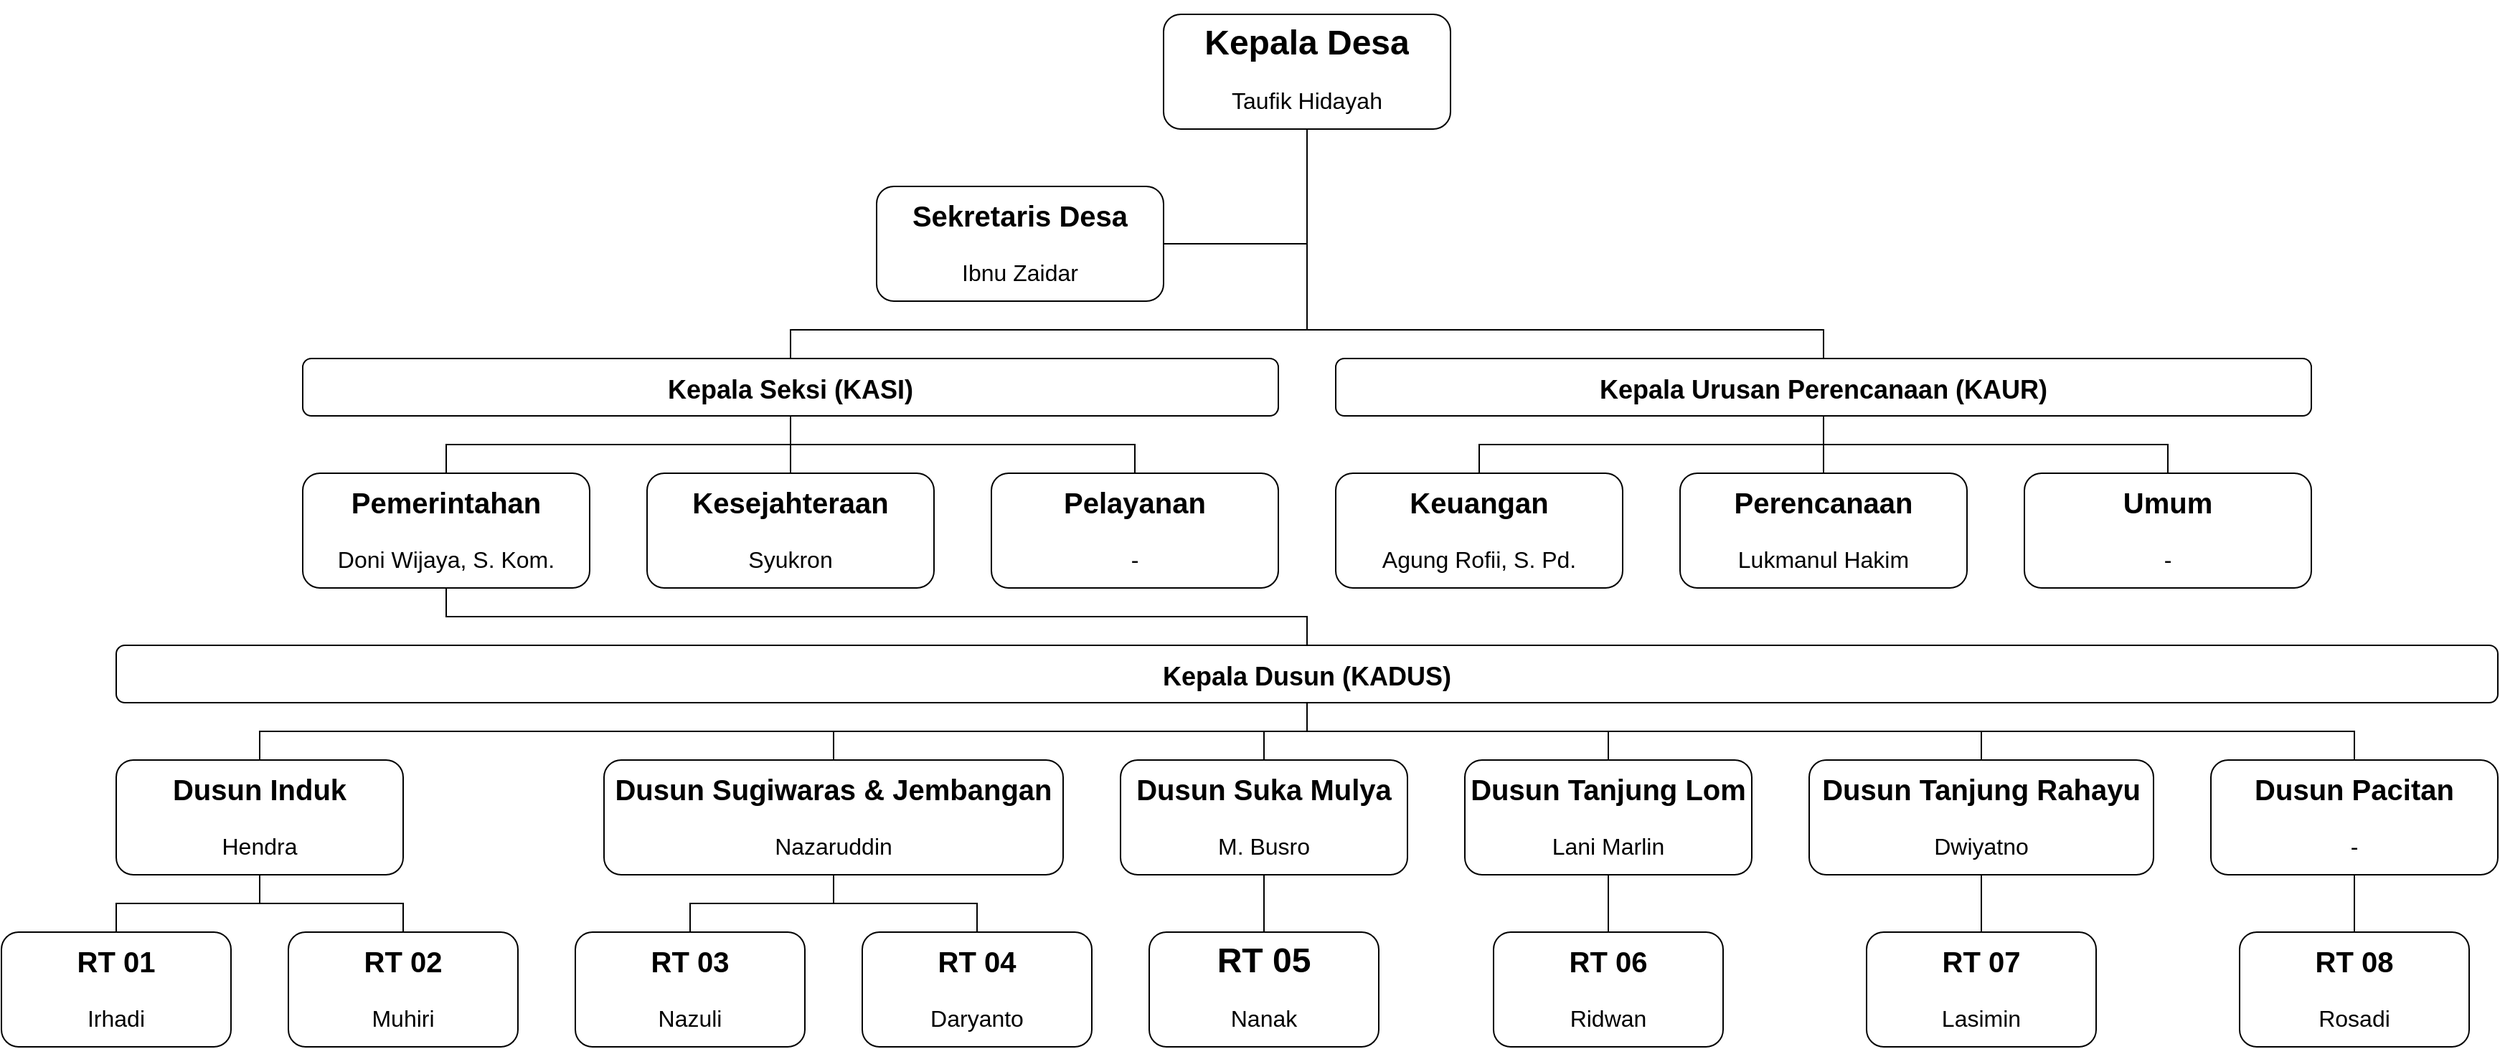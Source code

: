 <mxfile version="20.8.5" type="device"><diagram id="V_-TtlU1OuJl4fkmygp6" name="Page-1"><mxGraphModel dx="1864" dy="1034" grid="1" gridSize="10" guides="1" tooltips="1" connect="1" arrows="1" fold="1" page="1" pageScale="1" pageWidth="850" pageHeight="1100" math="0" shadow="0"><root><mxCell id="0"/><mxCell id="1" parent="0"/><mxCell id="CzJ9gAk0YgB_o8BHiQr--12" value="" style="group" vertex="1" connectable="0" parent="1"><mxGeometry x="120" y="160" width="200" height="80" as="geometry"/></mxCell><mxCell id="CzJ9gAk0YgB_o8BHiQr--13" value="" style="rounded=1;whiteSpace=wrap;html=1;" vertex="1" parent="CzJ9gAk0YgB_o8BHiQr--12"><mxGeometry width="200" height="80" as="geometry"/></mxCell><mxCell id="CzJ9gAk0YgB_o8BHiQr--14" value="&lt;h1 style=&quot;&quot;&gt;&lt;font style=&quot;font-size: 20px;&quot;&gt;Sekretaris Desa&lt;/font&gt;&lt;/h1&gt;&lt;p style=&quot;&quot;&gt;&lt;font style=&quot;font-size: 16px;&quot;&gt;Ibnu Zaidar&lt;/font&gt;&lt;/p&gt;" style="text;html=1;strokeColor=none;fillColor=none;spacing=5;spacingTop=-20;whiteSpace=wrap;overflow=hidden;rounded=0;align=center;" vertex="1" parent="CzJ9gAk0YgB_o8BHiQr--12"><mxGeometry width="200" height="80" as="geometry"/></mxCell><mxCell id="CzJ9gAk0YgB_o8BHiQr--203" style="edgeStyle=orthogonalEdgeStyle;shape=connector;rounded=0;orthogonalLoop=1;jettySize=auto;html=1;entryX=0.5;entryY=0;entryDx=0;entryDy=0;labelBackgroundColor=default;strokeColor=default;fontFamily=Helvetica;fontSize=16;fontColor=default;endArrow=none;" edge="1" parent="1" source="CzJ9gAk0YgB_o8BHiQr--16" target="CzJ9gAk0YgB_o8BHiQr--121"><mxGeometry relative="1" as="geometry"/></mxCell><mxCell id="CzJ9gAk0YgB_o8BHiQr--204" style="edgeStyle=orthogonalEdgeStyle;shape=connector;rounded=0;orthogonalLoop=1;jettySize=auto;html=1;entryX=0.5;entryY=0;entryDx=0;entryDy=0;labelBackgroundColor=default;strokeColor=default;fontFamily=Helvetica;fontSize=16;fontColor=default;endArrow=none;" edge="1" parent="1" source="CzJ9gAk0YgB_o8BHiQr--16" target="CzJ9gAk0YgB_o8BHiQr--124"><mxGeometry relative="1" as="geometry"/></mxCell><mxCell id="CzJ9gAk0YgB_o8BHiQr--205" style="edgeStyle=orthogonalEdgeStyle;shape=connector;rounded=0;orthogonalLoop=1;jettySize=auto;html=1;entryX=0.5;entryY=0;entryDx=0;entryDy=0;labelBackgroundColor=default;strokeColor=default;fontFamily=Helvetica;fontSize=16;fontColor=default;endArrow=none;" edge="1" parent="1" source="CzJ9gAk0YgB_o8BHiQr--16" target="CzJ9gAk0YgB_o8BHiQr--118"><mxGeometry relative="1" as="geometry"/></mxCell><mxCell id="CzJ9gAk0YgB_o8BHiQr--16" value="&lt;h1 style=&quot;border-color: var(--border-color);&quot;&gt;&lt;font style=&quot;font-size: 18px;&quot;&gt;Kepala Seksi (KASI)&lt;/font&gt;&lt;/h1&gt;" style="rounded=1;whiteSpace=wrap;html=1;align=center;" vertex="1" parent="1"><mxGeometry x="-280" y="280" width="680" height="40" as="geometry"/></mxCell><mxCell id="CzJ9gAk0YgB_o8BHiQr--210" style="edgeStyle=orthogonalEdgeStyle;shape=connector;rounded=0;orthogonalLoop=1;jettySize=auto;html=1;entryX=0.5;entryY=0;entryDx=0;entryDy=0;labelBackgroundColor=default;strokeColor=default;fontFamily=Helvetica;fontSize=16;fontColor=default;endArrow=none;" edge="1" parent="1" source="CzJ9gAk0YgB_o8BHiQr--78" target="CzJ9gAk0YgB_o8BHiQr--155"><mxGeometry relative="1" as="geometry"/></mxCell><mxCell id="CzJ9gAk0YgB_o8BHiQr--211" style="edgeStyle=orthogonalEdgeStyle;shape=connector;rounded=0;orthogonalLoop=1;jettySize=auto;html=1;entryX=0.5;entryY=0;entryDx=0;entryDy=0;labelBackgroundColor=default;strokeColor=default;fontFamily=Helvetica;fontSize=16;fontColor=default;endArrow=none;" edge="1" parent="1" source="CzJ9gAk0YgB_o8BHiQr--78" target="CzJ9gAk0YgB_o8BHiQr--158"><mxGeometry relative="1" as="geometry"/></mxCell><mxCell id="CzJ9gAk0YgB_o8BHiQr--212" style="edgeStyle=orthogonalEdgeStyle;shape=connector;rounded=0;orthogonalLoop=1;jettySize=auto;html=1;labelBackgroundColor=default;strokeColor=default;fontFamily=Helvetica;fontSize=16;fontColor=default;endArrow=none;" edge="1" parent="1" source="CzJ9gAk0YgB_o8BHiQr--78" target="CzJ9gAk0YgB_o8BHiQr--161"><mxGeometry relative="1" as="geometry"/></mxCell><mxCell id="CzJ9gAk0YgB_o8BHiQr--213" style="edgeStyle=orthogonalEdgeStyle;shape=connector;rounded=0;orthogonalLoop=1;jettySize=auto;html=1;entryX=0.5;entryY=0;entryDx=0;entryDy=0;labelBackgroundColor=default;strokeColor=default;fontFamily=Helvetica;fontSize=16;fontColor=default;endArrow=none;" edge="1" parent="1" source="CzJ9gAk0YgB_o8BHiQr--78" target="CzJ9gAk0YgB_o8BHiQr--164"><mxGeometry relative="1" as="geometry"/></mxCell><mxCell id="CzJ9gAk0YgB_o8BHiQr--214" style="edgeStyle=orthogonalEdgeStyle;shape=connector;rounded=0;orthogonalLoop=1;jettySize=auto;html=1;entryX=0.5;entryY=0;entryDx=0;entryDy=0;labelBackgroundColor=default;strokeColor=default;fontFamily=Helvetica;fontSize=16;fontColor=default;endArrow=none;" edge="1" parent="1" source="CzJ9gAk0YgB_o8BHiQr--78" target="CzJ9gAk0YgB_o8BHiQr--167"><mxGeometry relative="1" as="geometry"/></mxCell><mxCell id="CzJ9gAk0YgB_o8BHiQr--215" style="edgeStyle=orthogonalEdgeStyle;shape=connector;rounded=0;orthogonalLoop=1;jettySize=auto;html=1;entryX=0.5;entryY=0;entryDx=0;entryDy=0;labelBackgroundColor=default;strokeColor=default;fontFamily=Helvetica;fontSize=16;fontColor=default;endArrow=none;" edge="1" parent="1" source="CzJ9gAk0YgB_o8BHiQr--78" target="CzJ9gAk0YgB_o8BHiQr--170"><mxGeometry relative="1" as="geometry"/></mxCell><mxCell id="CzJ9gAk0YgB_o8BHiQr--78" value="&lt;h1 style=&quot;border-color: var(--border-color);&quot;&gt;&lt;font style=&quot;font-size: 18px;&quot;&gt;Kepala Dusun (KADUS)&lt;/font&gt;&lt;/h1&gt;" style="rounded=1;whiteSpace=wrap;html=1;align=center;" vertex="1" parent="1"><mxGeometry x="-410" y="480" width="1660" height="40" as="geometry"/></mxCell><mxCell id="CzJ9gAk0YgB_o8BHiQr--116" value="" style="group" vertex="1" connectable="0" parent="1"><mxGeometry x="-280" y="360" width="200" height="80" as="geometry"/></mxCell><mxCell id="CzJ9gAk0YgB_o8BHiQr--117" value="" style="rounded=1;whiteSpace=wrap;html=1;" vertex="1" parent="CzJ9gAk0YgB_o8BHiQr--116"><mxGeometry width="200" height="80" as="geometry"/></mxCell><mxCell id="CzJ9gAk0YgB_o8BHiQr--118" value="&lt;h1 style=&quot;&quot;&gt;&lt;span style=&quot;font-size: 20px;&quot;&gt;Pemerintahan&lt;/span&gt;&lt;/h1&gt;&lt;div&gt;&lt;font style=&quot;font-size: 16px;&quot;&gt;&lt;font style=&quot;&quot;&gt;Doni Wijaya, S. Kom&lt;/font&gt;.&lt;/font&gt;&lt;/div&gt;" style="text;html=1;strokeColor=none;fillColor=none;spacing=5;spacingTop=-20;whiteSpace=wrap;overflow=hidden;rounded=0;align=center;" vertex="1" parent="CzJ9gAk0YgB_o8BHiQr--116"><mxGeometry width="200" height="80" as="geometry"/></mxCell><mxCell id="CzJ9gAk0YgB_o8BHiQr--119" value="" style="group" vertex="1" connectable="0" parent="1"><mxGeometry x="-40" y="360" width="200" height="80" as="geometry"/></mxCell><mxCell id="CzJ9gAk0YgB_o8BHiQr--120" value="" style="rounded=1;whiteSpace=wrap;html=1;" vertex="1" parent="CzJ9gAk0YgB_o8BHiQr--119"><mxGeometry width="200" height="80" as="geometry"/></mxCell><mxCell id="CzJ9gAk0YgB_o8BHiQr--121" value="&lt;h1 style=&quot;&quot;&gt;&lt;font style=&quot;font-size: 20px;&quot;&gt;Kesejahteraan&lt;/font&gt;&lt;/h1&gt;&lt;p style=&quot;&quot;&gt;&lt;font style=&quot;font-size: 16px;&quot;&gt;Syukron&lt;/font&gt;&lt;/p&gt;" style="text;html=1;strokeColor=none;fillColor=none;spacing=5;spacingTop=-20;whiteSpace=wrap;overflow=hidden;rounded=0;align=center;" vertex="1" parent="CzJ9gAk0YgB_o8BHiQr--119"><mxGeometry width="200" height="80" as="geometry"/></mxCell><mxCell id="CzJ9gAk0YgB_o8BHiQr--122" value="" style="group" vertex="1" connectable="0" parent="1"><mxGeometry x="200" y="360" width="200" height="80" as="geometry"/></mxCell><mxCell id="CzJ9gAk0YgB_o8BHiQr--123" value="" style="rounded=1;whiteSpace=wrap;html=1;" vertex="1" parent="CzJ9gAk0YgB_o8BHiQr--122"><mxGeometry width="200" height="80" as="geometry"/></mxCell><mxCell id="CzJ9gAk0YgB_o8BHiQr--124" value="&lt;h1 style=&quot;&quot;&gt;&lt;span style=&quot;font-size: 20px;&quot;&gt;Pelayanan&lt;/span&gt;&lt;/h1&gt;&lt;p style=&quot;&quot;&gt;&lt;font style=&quot;font-size: 16px;&quot;&gt;-&lt;/font&gt;&lt;/p&gt;" style="text;html=1;strokeColor=none;fillColor=none;spacing=5;spacingTop=-20;whiteSpace=wrap;overflow=hidden;rounded=0;align=center;" vertex="1" parent="CzJ9gAk0YgB_o8BHiQr--122"><mxGeometry width="200" height="80" as="geometry"/></mxCell><mxCell id="CzJ9gAk0YgB_o8BHiQr--206" style="edgeStyle=orthogonalEdgeStyle;shape=connector;rounded=0;orthogonalLoop=1;jettySize=auto;html=1;entryX=0.5;entryY=0;entryDx=0;entryDy=0;labelBackgroundColor=default;strokeColor=default;fontFamily=Helvetica;fontSize=16;fontColor=default;endArrow=none;" edge="1" parent="1" source="CzJ9gAk0YgB_o8BHiQr--125" target="CzJ9gAk0YgB_o8BHiQr--128"><mxGeometry relative="1" as="geometry"/></mxCell><mxCell id="CzJ9gAk0YgB_o8BHiQr--207" style="edgeStyle=orthogonalEdgeStyle;shape=connector;rounded=0;orthogonalLoop=1;jettySize=auto;html=1;entryX=0.5;entryY=0;entryDx=0;entryDy=0;labelBackgroundColor=default;strokeColor=default;fontFamily=Helvetica;fontSize=16;fontColor=default;endArrow=none;" edge="1" parent="1" source="CzJ9gAk0YgB_o8BHiQr--125" target="CzJ9gAk0YgB_o8BHiQr--131"><mxGeometry relative="1" as="geometry"/></mxCell><mxCell id="CzJ9gAk0YgB_o8BHiQr--208" style="edgeStyle=orthogonalEdgeStyle;shape=connector;rounded=0;orthogonalLoop=1;jettySize=auto;html=1;entryX=0.5;entryY=0;entryDx=0;entryDy=0;labelBackgroundColor=default;strokeColor=default;fontFamily=Helvetica;fontSize=16;fontColor=default;endArrow=none;" edge="1" parent="1" source="CzJ9gAk0YgB_o8BHiQr--125" target="CzJ9gAk0YgB_o8BHiQr--134"><mxGeometry relative="1" as="geometry"/></mxCell><mxCell id="CzJ9gAk0YgB_o8BHiQr--125" value="&lt;h1 style=&quot;border-color: var(--border-color);&quot;&gt;&lt;font style=&quot;border-color: var(--border-color); font-size: 18px;&quot;&gt;Kepala Urusan Perencanaan (KAUR)&lt;/font&gt;&lt;/h1&gt;" style="rounded=1;whiteSpace=wrap;html=1;align=center;" vertex="1" parent="1"><mxGeometry x="440" y="280" width="680" height="40" as="geometry"/></mxCell><mxCell id="CzJ9gAk0YgB_o8BHiQr--126" value="" style="group" vertex="1" connectable="0" parent="1"><mxGeometry x="440" y="360" width="200" height="80" as="geometry"/></mxCell><mxCell id="CzJ9gAk0YgB_o8BHiQr--127" value="" style="rounded=1;whiteSpace=wrap;html=1;" vertex="1" parent="CzJ9gAk0YgB_o8BHiQr--126"><mxGeometry width="200" height="80" as="geometry"/></mxCell><mxCell id="CzJ9gAk0YgB_o8BHiQr--128" value="&lt;h1 style=&quot;&quot;&gt;&lt;span style=&quot;font-size: 20px;&quot;&gt;Keuangan&lt;/span&gt;&lt;/h1&gt;&lt;p style=&quot;&quot;&gt;&lt;font style=&quot;font-size: 16px;&quot;&gt;Agung Rofii, S. Pd.&lt;/font&gt;&lt;/p&gt;" style="text;html=1;strokeColor=none;fillColor=none;spacing=5;spacingTop=-20;whiteSpace=wrap;overflow=hidden;rounded=0;align=center;" vertex="1" parent="CzJ9gAk0YgB_o8BHiQr--126"><mxGeometry width="200" height="80" as="geometry"/></mxCell><mxCell id="CzJ9gAk0YgB_o8BHiQr--129" value="" style="group" vertex="1" connectable="0" parent="1"><mxGeometry x="680" y="360" width="200" height="80" as="geometry"/></mxCell><mxCell id="CzJ9gAk0YgB_o8BHiQr--130" value="" style="rounded=1;whiteSpace=wrap;html=1;" vertex="1" parent="CzJ9gAk0YgB_o8BHiQr--129"><mxGeometry width="200" height="80" as="geometry"/></mxCell><mxCell id="CzJ9gAk0YgB_o8BHiQr--131" value="&lt;h1 style=&quot;&quot;&gt;&lt;span style=&quot;font-size: 20px;&quot;&gt;Perencanaan&lt;/span&gt;&lt;/h1&gt;&lt;p style=&quot;&quot;&gt;&lt;span style=&quot;font-size: 16px;&quot;&gt;Lukmanul Hakim&lt;/span&gt;&lt;/p&gt;" style="text;html=1;strokeColor=none;fillColor=none;spacing=5;spacingTop=-20;whiteSpace=wrap;overflow=hidden;rounded=0;align=center;" vertex="1" parent="CzJ9gAk0YgB_o8BHiQr--129"><mxGeometry width="200" height="80" as="geometry"/></mxCell><mxCell id="CzJ9gAk0YgB_o8BHiQr--132" value="" style="group" vertex="1" connectable="0" parent="1"><mxGeometry x="920" y="360" width="200" height="80" as="geometry"/></mxCell><mxCell id="CzJ9gAk0YgB_o8BHiQr--133" value="" style="rounded=1;whiteSpace=wrap;html=1;" vertex="1" parent="CzJ9gAk0YgB_o8BHiQr--132"><mxGeometry width="200" height="80" as="geometry"/></mxCell><mxCell id="CzJ9gAk0YgB_o8BHiQr--134" value="&lt;h1 style=&quot;&quot;&gt;&lt;span style=&quot;font-size: 20px;&quot;&gt;Umum&lt;/span&gt;&lt;/h1&gt;&lt;p style=&quot;&quot;&gt;&lt;span style=&quot;font-size: 16px;&quot;&gt;-&lt;/span&gt;&lt;/p&gt;" style="text;html=1;strokeColor=none;fillColor=none;spacing=5;spacingTop=-20;whiteSpace=wrap;overflow=hidden;rounded=0;align=center;" vertex="1" parent="CzJ9gAk0YgB_o8BHiQr--132"><mxGeometry width="200" height="80" as="geometry"/></mxCell><mxCell id="CzJ9gAk0YgB_o8BHiQr--153" value="" style="group" vertex="1" connectable="0" parent="1"><mxGeometry x="-410" y="560" width="200" height="80" as="geometry"/></mxCell><mxCell id="CzJ9gAk0YgB_o8BHiQr--154" value="" style="rounded=1;whiteSpace=wrap;html=1;" vertex="1" parent="CzJ9gAk0YgB_o8BHiQr--153"><mxGeometry width="200" height="80" as="geometry"/></mxCell><mxCell id="CzJ9gAk0YgB_o8BHiQr--155" value="&lt;h1 style=&quot;&quot;&gt;&lt;span style=&quot;font-size: 20px;&quot;&gt;Dusun Induk&lt;/span&gt;&lt;/h1&gt;&lt;p style=&quot;&quot;&gt;&lt;font style=&quot;font-size: 16px;&quot;&gt;Hendra&lt;/font&gt;&lt;/p&gt;" style="text;html=1;strokeColor=none;fillColor=none;spacing=5;spacingTop=-20;whiteSpace=wrap;overflow=hidden;rounded=0;align=center;" vertex="1" parent="CzJ9gAk0YgB_o8BHiQr--153"><mxGeometry width="200" height="80" as="geometry"/></mxCell><mxCell id="CzJ9gAk0YgB_o8BHiQr--156" value="" style="group" vertex="1" connectable="0" parent="1"><mxGeometry x="-70" y="560" width="320" height="80" as="geometry"/></mxCell><mxCell id="CzJ9gAk0YgB_o8BHiQr--157" value="" style="rounded=1;whiteSpace=wrap;html=1;" vertex="1" parent="CzJ9gAk0YgB_o8BHiQr--156"><mxGeometry width="320" height="80" as="geometry"/></mxCell><mxCell id="CzJ9gAk0YgB_o8BHiQr--158" value="&lt;h1 style=&quot;&quot;&gt;&lt;span style=&quot;font-size: 20px;&quot;&gt;Dusun Sugiwaras &amp;amp; Jembangan&lt;/span&gt;&lt;/h1&gt;&lt;p style=&quot;&quot;&gt;&lt;font style=&quot;font-size: 16px;&quot;&gt;Nazaruddin&lt;/font&gt;&lt;/p&gt;" style="text;html=1;strokeColor=none;fillColor=none;spacing=5;spacingTop=-20;whiteSpace=wrap;overflow=hidden;rounded=0;align=center;" vertex="1" parent="CzJ9gAk0YgB_o8BHiQr--156"><mxGeometry width="320" height="80" as="geometry"/></mxCell><mxCell id="CzJ9gAk0YgB_o8BHiQr--159" value="" style="group" vertex="1" connectable="0" parent="1"><mxGeometry x="290" y="560" width="200" height="80" as="geometry"/></mxCell><mxCell id="CzJ9gAk0YgB_o8BHiQr--160" value="" style="rounded=1;whiteSpace=wrap;html=1;" vertex="1" parent="CzJ9gAk0YgB_o8BHiQr--159"><mxGeometry width="200" height="80" as="geometry"/></mxCell><mxCell id="CzJ9gAk0YgB_o8BHiQr--161" value="&lt;h1 style=&quot;&quot;&gt;&lt;span style=&quot;font-size: 20px;&quot;&gt;Dusun Suka Mulya&lt;/span&gt;&lt;/h1&gt;&lt;p style=&quot;&quot;&gt;&lt;font size=&quot;3&quot;&gt;M. Busro&lt;/font&gt;&lt;/p&gt;" style="text;html=1;strokeColor=none;fillColor=none;spacing=5;spacingTop=-20;whiteSpace=wrap;overflow=hidden;rounded=0;align=center;" vertex="1" parent="CzJ9gAk0YgB_o8BHiQr--159"><mxGeometry width="200" height="80" as="geometry"/></mxCell><mxCell id="CzJ9gAk0YgB_o8BHiQr--162" value="" style="group" vertex="1" connectable="0" parent="1"><mxGeometry x="530" y="560" width="200" height="80" as="geometry"/></mxCell><mxCell id="CzJ9gAk0YgB_o8BHiQr--163" value="" style="rounded=1;whiteSpace=wrap;html=1;" vertex="1" parent="CzJ9gAk0YgB_o8BHiQr--162"><mxGeometry width="200" height="80" as="geometry"/></mxCell><mxCell id="CzJ9gAk0YgB_o8BHiQr--164" value="&lt;h1 style=&quot;&quot;&gt;&lt;span style=&quot;font-size: 20px;&quot;&gt;Dusun Tanjung Lom&lt;/span&gt;&lt;/h1&gt;&lt;p style=&quot;&quot;&gt;&lt;font size=&quot;3&quot;&gt;Lani Marlin&lt;/font&gt;&lt;/p&gt;" style="text;html=1;strokeColor=none;fillColor=none;spacing=5;spacingTop=-20;whiteSpace=wrap;overflow=hidden;rounded=0;align=center;" vertex="1" parent="CzJ9gAk0YgB_o8BHiQr--162"><mxGeometry width="200" height="80" as="geometry"/></mxCell><mxCell id="CzJ9gAk0YgB_o8BHiQr--165" value="" style="group" vertex="1" connectable="0" parent="1"><mxGeometry x="770" y="560" width="240" height="80" as="geometry"/></mxCell><mxCell id="CzJ9gAk0YgB_o8BHiQr--166" value="" style="rounded=1;whiteSpace=wrap;html=1;" vertex="1" parent="CzJ9gAk0YgB_o8BHiQr--165"><mxGeometry width="240" height="80" as="geometry"/></mxCell><mxCell id="CzJ9gAk0YgB_o8BHiQr--167" value="&lt;h1 style=&quot;&quot;&gt;&lt;span style=&quot;font-size: 20px;&quot;&gt;Dusun Tanjung Rahayu&lt;/span&gt;&lt;/h1&gt;&lt;p style=&quot;&quot;&gt;&lt;font style=&quot;font-size: 16px;&quot;&gt;Dwiyatno&lt;/font&gt;&lt;/p&gt;" style="text;html=1;strokeColor=none;fillColor=none;spacing=5;spacingTop=-20;whiteSpace=wrap;overflow=hidden;rounded=0;align=center;" vertex="1" parent="CzJ9gAk0YgB_o8BHiQr--165"><mxGeometry width="240" height="80" as="geometry"/></mxCell><mxCell id="CzJ9gAk0YgB_o8BHiQr--168" value="" style="group" vertex="1" connectable="0" parent="1"><mxGeometry x="1050" y="560" width="200" height="80" as="geometry"/></mxCell><mxCell id="CzJ9gAk0YgB_o8BHiQr--169" value="" style="rounded=1;whiteSpace=wrap;html=1;" vertex="1" parent="CzJ9gAk0YgB_o8BHiQr--168"><mxGeometry width="200" height="80" as="geometry"/></mxCell><mxCell id="CzJ9gAk0YgB_o8BHiQr--170" value="&lt;h1 style=&quot;&quot;&gt;&lt;span style=&quot;font-size: 20px;&quot;&gt;Dusun Pacitan&lt;/span&gt;&lt;/h1&gt;&lt;p style=&quot;&quot;&gt;&lt;font size=&quot;3&quot;&gt;-&lt;/font&gt;&lt;/p&gt;" style="text;html=1;strokeColor=none;fillColor=none;spacing=5;spacingTop=-20;whiteSpace=wrap;overflow=hidden;rounded=0;align=center;" vertex="1" parent="CzJ9gAk0YgB_o8BHiQr--168"><mxGeometry width="200" height="80" as="geometry"/></mxCell><mxCell id="CzJ9gAk0YgB_o8BHiQr--171" value="" style="group" vertex="1" connectable="0" parent="1"><mxGeometry x="-90" y="680" width="160" height="80" as="geometry"/></mxCell><mxCell id="CzJ9gAk0YgB_o8BHiQr--172" value="" style="rounded=1;whiteSpace=wrap;html=1;" vertex="1" parent="CzJ9gAk0YgB_o8BHiQr--171"><mxGeometry width="160" height="80" as="geometry"/></mxCell><mxCell id="CzJ9gAk0YgB_o8BHiQr--173" value="&lt;h1 style=&quot;&quot;&gt;&lt;span style=&quot;font-size: 20px;&quot;&gt;RT 03&lt;/span&gt;&lt;/h1&gt;&lt;p style=&quot;&quot;&gt;&lt;font style=&quot;font-size: 16px;&quot;&gt;Nazuli&lt;/font&gt;&lt;/p&gt;" style="text;html=1;strokeColor=none;fillColor=none;spacing=5;spacingTop=-20;whiteSpace=wrap;overflow=hidden;rounded=0;align=center;" vertex="1" parent="CzJ9gAk0YgB_o8BHiQr--171"><mxGeometry width="160" height="80" as="geometry"/></mxCell><mxCell id="CzJ9gAk0YgB_o8BHiQr--174" value="" style="group" vertex="1" connectable="0" parent="1"><mxGeometry x="110" y="680" width="160" height="80" as="geometry"/></mxCell><mxCell id="CzJ9gAk0YgB_o8BHiQr--175" value="" style="rounded=1;whiteSpace=wrap;html=1;" vertex="1" parent="CzJ9gAk0YgB_o8BHiQr--174"><mxGeometry width="160" height="80" as="geometry"/></mxCell><mxCell id="CzJ9gAk0YgB_o8BHiQr--176" value="&lt;h1 style=&quot;&quot;&gt;&lt;span style=&quot;font-size: 20px;&quot;&gt;RT 04&lt;/span&gt;&lt;/h1&gt;&lt;p style=&quot;&quot;&gt;&lt;font style=&quot;font-size: 16px;&quot;&gt;Daryanto&lt;/font&gt;&lt;/p&gt;" style="text;html=1;strokeColor=none;fillColor=none;spacing=5;spacingTop=-20;whiteSpace=wrap;overflow=hidden;rounded=0;align=center;" vertex="1" parent="CzJ9gAk0YgB_o8BHiQr--174"><mxGeometry width="160" height="80" as="geometry"/></mxCell><mxCell id="CzJ9gAk0YgB_o8BHiQr--177" value="" style="group" vertex="1" connectable="0" parent="1"><mxGeometry x="310" y="680" width="160" height="80" as="geometry"/></mxCell><mxCell id="CzJ9gAk0YgB_o8BHiQr--178" value="" style="rounded=1;whiteSpace=wrap;html=1;" vertex="1" parent="CzJ9gAk0YgB_o8BHiQr--177"><mxGeometry width="160" height="80" as="geometry"/></mxCell><mxCell id="CzJ9gAk0YgB_o8BHiQr--179" value="&lt;h1 style=&quot;&quot;&gt;RT 05&lt;/h1&gt;&lt;p style=&quot;&quot;&gt;&lt;font style=&quot;font-size: 16px;&quot;&gt;Nanak&lt;/font&gt;&lt;/p&gt;" style="text;html=1;strokeColor=none;fillColor=none;spacing=5;spacingTop=-20;whiteSpace=wrap;overflow=hidden;rounded=0;align=center;" vertex="1" parent="CzJ9gAk0YgB_o8BHiQr--177"><mxGeometry width="160" height="80" as="geometry"/></mxCell><mxCell id="CzJ9gAk0YgB_o8BHiQr--180" value="" style="group" vertex="1" connectable="0" parent="1"><mxGeometry x="550" y="680" width="160" height="80" as="geometry"/></mxCell><mxCell id="CzJ9gAk0YgB_o8BHiQr--181" value="" style="rounded=1;whiteSpace=wrap;html=1;" vertex="1" parent="CzJ9gAk0YgB_o8BHiQr--180"><mxGeometry width="160" height="80" as="geometry"/></mxCell><mxCell id="CzJ9gAk0YgB_o8BHiQr--182" value="&lt;h1 style=&quot;&quot;&gt;&lt;span style=&quot;font-size: 20px;&quot;&gt;RT 06&lt;/span&gt;&lt;/h1&gt;&lt;p style=&quot;&quot;&gt;&lt;font style=&quot;font-size: 16px;&quot;&gt;Ridwan&lt;/font&gt;&lt;/p&gt;" style="text;html=1;strokeColor=none;fillColor=none;spacing=5;spacingTop=-20;whiteSpace=wrap;overflow=hidden;rounded=0;align=center;" vertex="1" parent="CzJ9gAk0YgB_o8BHiQr--180"><mxGeometry width="160" height="80" as="geometry"/></mxCell><mxCell id="CzJ9gAk0YgB_o8BHiQr--183" value="" style="group" vertex="1" connectable="0" parent="1"><mxGeometry x="810" y="680" width="160" height="80" as="geometry"/></mxCell><mxCell id="CzJ9gAk0YgB_o8BHiQr--184" value="" style="rounded=1;whiteSpace=wrap;html=1;" vertex="1" parent="CzJ9gAk0YgB_o8BHiQr--183"><mxGeometry width="160" height="80" as="geometry"/></mxCell><mxCell id="CzJ9gAk0YgB_o8BHiQr--185" value="&lt;h1 style=&quot;&quot;&gt;&lt;span style=&quot;font-size: 20px;&quot;&gt;RT 07&lt;/span&gt;&lt;/h1&gt;&lt;p style=&quot;&quot;&gt;&lt;font style=&quot;font-size: 16px;&quot;&gt;Lasimin&lt;/font&gt;&lt;/p&gt;" style="text;html=1;strokeColor=none;fillColor=none;spacing=5;spacingTop=-20;whiteSpace=wrap;overflow=hidden;rounded=0;align=center;" vertex="1" parent="CzJ9gAk0YgB_o8BHiQr--183"><mxGeometry width="160" height="80" as="geometry"/></mxCell><mxCell id="CzJ9gAk0YgB_o8BHiQr--186" value="" style="group" vertex="1" connectable="0" parent="1"><mxGeometry x="1070" y="680" width="160" height="80" as="geometry"/></mxCell><mxCell id="CzJ9gAk0YgB_o8BHiQr--187" value="" style="rounded=1;whiteSpace=wrap;html=1;" vertex="1" parent="CzJ9gAk0YgB_o8BHiQr--186"><mxGeometry width="160" height="80" as="geometry"/></mxCell><mxCell id="CzJ9gAk0YgB_o8BHiQr--188" value="&lt;h1 style=&quot;&quot;&gt;&lt;span style=&quot;font-size: 20px;&quot;&gt;RT 08&lt;/span&gt;&lt;/h1&gt;&lt;p style=&quot;&quot;&gt;&lt;font style=&quot;font-size: 16px;&quot;&gt;Rosadi&lt;/font&gt;&lt;/p&gt;" style="text;html=1;strokeColor=none;fillColor=none;spacing=5;spacingTop=-20;whiteSpace=wrap;overflow=hidden;rounded=0;align=center;" vertex="1" parent="CzJ9gAk0YgB_o8BHiQr--186"><mxGeometry width="160" height="80" as="geometry"/></mxCell><mxCell id="CzJ9gAk0YgB_o8BHiQr--189" value="" style="group" vertex="1" connectable="0" parent="1"><mxGeometry x="-290" y="680" width="160" height="80" as="geometry"/></mxCell><mxCell id="CzJ9gAk0YgB_o8BHiQr--190" value="" style="rounded=1;whiteSpace=wrap;html=1;" vertex="1" parent="CzJ9gAk0YgB_o8BHiQr--189"><mxGeometry width="160" height="80" as="geometry"/></mxCell><mxCell id="CzJ9gAk0YgB_o8BHiQr--191" value="&lt;h1 style=&quot;&quot;&gt;&lt;span style=&quot;font-size: 20px;&quot;&gt;RT 02&lt;/span&gt;&lt;/h1&gt;&lt;p style=&quot;&quot;&gt;&lt;font style=&quot;font-size: 16px;&quot;&gt;Muhiri&lt;/font&gt;&lt;/p&gt;" style="text;html=1;strokeColor=none;fillColor=none;spacing=5;spacingTop=-20;whiteSpace=wrap;overflow=hidden;rounded=0;align=center;" vertex="1" parent="CzJ9gAk0YgB_o8BHiQr--189"><mxGeometry width="160" height="80" as="geometry"/></mxCell><mxCell id="CzJ9gAk0YgB_o8BHiQr--192" value="" style="group" vertex="1" connectable="0" parent="1"><mxGeometry x="-490" y="680" width="160" height="80" as="geometry"/></mxCell><mxCell id="CzJ9gAk0YgB_o8BHiQr--193" value="" style="rounded=1;whiteSpace=wrap;html=1;" vertex="1" parent="CzJ9gAk0YgB_o8BHiQr--192"><mxGeometry width="160" height="80" as="geometry"/></mxCell><mxCell id="CzJ9gAk0YgB_o8BHiQr--194" value="&lt;h1 style=&quot;&quot;&gt;&lt;span style=&quot;font-size: 20px;&quot;&gt;RT 01&lt;/span&gt;&lt;/h1&gt;&lt;p style=&quot;&quot;&gt;&lt;font style=&quot;font-size: 16px;&quot;&gt;Irhadi&lt;/font&gt;&lt;/p&gt;" style="text;html=1;strokeColor=none;fillColor=none;spacing=5;spacingTop=-20;whiteSpace=wrap;overflow=hidden;rounded=0;align=center;" vertex="1" parent="CzJ9gAk0YgB_o8BHiQr--192"><mxGeometry width="160" height="80" as="geometry"/></mxCell><mxCell id="CzJ9gAk0YgB_o8BHiQr--195" value="" style="group" vertex="1" connectable="0" parent="1"><mxGeometry x="320" y="40" width="200" height="80" as="geometry"/></mxCell><mxCell id="CzJ9gAk0YgB_o8BHiQr--4" value="" style="rounded=1;whiteSpace=wrap;html=1;container=0;" vertex="1" parent="CzJ9gAk0YgB_o8BHiQr--195"><mxGeometry width="200" height="80" as="geometry"/></mxCell><mxCell id="CzJ9gAk0YgB_o8BHiQr--5" value="&lt;h1&gt;Kepala Desa&lt;/h1&gt;&lt;p&gt;&lt;font style=&quot;font-size: 16px;&quot;&gt;Taufik Hidayah&lt;/font&gt;&lt;/p&gt;" style="text;html=1;strokeColor=none;fillColor=none;spacing=5;spacingTop=-20;whiteSpace=wrap;overflow=hidden;rounded=0;align=center;container=0;" vertex="1" parent="CzJ9gAk0YgB_o8BHiQr--195"><mxGeometry width="200" height="80" as="geometry"/></mxCell><mxCell id="CzJ9gAk0YgB_o8BHiQr--200" style="edgeStyle=orthogonalEdgeStyle;shape=connector;rounded=0;orthogonalLoop=1;jettySize=auto;html=1;entryX=1;entryY=0.5;entryDx=0;entryDy=0;labelBackgroundColor=default;strokeColor=default;fontFamily=Helvetica;fontSize=16;fontColor=default;endArrow=none;" edge="1" parent="1" source="CzJ9gAk0YgB_o8BHiQr--5" target="CzJ9gAk0YgB_o8BHiQr--14"><mxGeometry relative="1" as="geometry"/></mxCell><mxCell id="CzJ9gAk0YgB_o8BHiQr--201" style="edgeStyle=orthogonalEdgeStyle;shape=connector;rounded=0;orthogonalLoop=1;jettySize=auto;html=1;entryX=0.5;entryY=0;entryDx=0;entryDy=0;labelBackgroundColor=default;strokeColor=default;fontFamily=Helvetica;fontSize=16;fontColor=default;endArrow=none;" edge="1" parent="1" source="CzJ9gAk0YgB_o8BHiQr--5" target="CzJ9gAk0YgB_o8BHiQr--16"><mxGeometry relative="1" as="geometry"><Array as="points"><mxPoint x="420" y="260"/><mxPoint x="60" y="260"/></Array></mxGeometry></mxCell><mxCell id="CzJ9gAk0YgB_o8BHiQr--202" style="edgeStyle=orthogonalEdgeStyle;shape=connector;rounded=0;orthogonalLoop=1;jettySize=auto;html=1;entryX=0.5;entryY=0;entryDx=0;entryDy=0;labelBackgroundColor=default;strokeColor=default;fontFamily=Helvetica;fontSize=16;fontColor=default;endArrow=none;" edge="1" parent="1" source="CzJ9gAk0YgB_o8BHiQr--5" target="CzJ9gAk0YgB_o8BHiQr--125"><mxGeometry relative="1" as="geometry"><Array as="points"><mxPoint x="420" y="260"/><mxPoint x="780" y="260"/></Array></mxGeometry></mxCell><mxCell id="CzJ9gAk0YgB_o8BHiQr--209" style="edgeStyle=orthogonalEdgeStyle;shape=connector;rounded=0;orthogonalLoop=1;jettySize=auto;html=1;entryX=0.5;entryY=0;entryDx=0;entryDy=0;labelBackgroundColor=default;strokeColor=default;fontFamily=Helvetica;fontSize=16;fontColor=default;endArrow=none;" edge="1" parent="1" source="CzJ9gAk0YgB_o8BHiQr--118" target="CzJ9gAk0YgB_o8BHiQr--78"><mxGeometry relative="1" as="geometry"/></mxCell><mxCell id="CzJ9gAk0YgB_o8BHiQr--216" style="edgeStyle=orthogonalEdgeStyle;shape=connector;rounded=0;orthogonalLoop=1;jettySize=auto;html=1;entryX=0.5;entryY=0;entryDx=0;entryDy=0;labelBackgroundColor=default;strokeColor=default;fontFamily=Helvetica;fontSize=16;fontColor=default;endArrow=none;" edge="1" parent="1" source="CzJ9gAk0YgB_o8BHiQr--155" target="CzJ9gAk0YgB_o8BHiQr--194"><mxGeometry relative="1" as="geometry"/></mxCell><mxCell id="CzJ9gAk0YgB_o8BHiQr--217" style="edgeStyle=orthogonalEdgeStyle;shape=connector;rounded=0;orthogonalLoop=1;jettySize=auto;html=1;entryX=0.5;entryY=0;entryDx=0;entryDy=0;labelBackgroundColor=default;strokeColor=default;fontFamily=Helvetica;fontSize=16;fontColor=default;endArrow=none;" edge="1" parent="1" source="CzJ9gAk0YgB_o8BHiQr--155" target="CzJ9gAk0YgB_o8BHiQr--191"><mxGeometry relative="1" as="geometry"/></mxCell><mxCell id="CzJ9gAk0YgB_o8BHiQr--218" style="edgeStyle=orthogonalEdgeStyle;shape=connector;rounded=0;orthogonalLoop=1;jettySize=auto;html=1;entryX=0.5;entryY=0;entryDx=0;entryDy=0;labelBackgroundColor=default;strokeColor=default;fontFamily=Helvetica;fontSize=16;fontColor=default;endArrow=none;" edge="1" parent="1" source="CzJ9gAk0YgB_o8BHiQr--158" target="CzJ9gAk0YgB_o8BHiQr--173"><mxGeometry relative="1" as="geometry"/></mxCell><mxCell id="CzJ9gAk0YgB_o8BHiQr--219" style="edgeStyle=orthogonalEdgeStyle;shape=connector;rounded=0;orthogonalLoop=1;jettySize=auto;html=1;entryX=0.5;entryY=0;entryDx=0;entryDy=0;labelBackgroundColor=default;strokeColor=default;fontFamily=Helvetica;fontSize=16;fontColor=default;endArrow=none;" edge="1" parent="1" source="CzJ9gAk0YgB_o8BHiQr--158" target="CzJ9gAk0YgB_o8BHiQr--176"><mxGeometry relative="1" as="geometry"/></mxCell><mxCell id="CzJ9gAk0YgB_o8BHiQr--220" style="edgeStyle=orthogonalEdgeStyle;shape=connector;rounded=0;orthogonalLoop=1;jettySize=auto;html=1;entryX=0.5;entryY=0;entryDx=0;entryDy=0;labelBackgroundColor=default;strokeColor=default;fontFamily=Helvetica;fontSize=16;fontColor=default;endArrow=none;" edge="1" parent="1" source="CzJ9gAk0YgB_o8BHiQr--161" target="CzJ9gAk0YgB_o8BHiQr--179"><mxGeometry relative="1" as="geometry"/></mxCell><mxCell id="CzJ9gAk0YgB_o8BHiQr--221" style="edgeStyle=orthogonalEdgeStyle;shape=connector;rounded=0;orthogonalLoop=1;jettySize=auto;html=1;entryX=0.5;entryY=0;entryDx=0;entryDy=0;labelBackgroundColor=default;strokeColor=default;fontFamily=Helvetica;fontSize=16;fontColor=default;endArrow=none;" edge="1" parent="1" source="CzJ9gAk0YgB_o8BHiQr--164" target="CzJ9gAk0YgB_o8BHiQr--182"><mxGeometry relative="1" as="geometry"/></mxCell><mxCell id="CzJ9gAk0YgB_o8BHiQr--222" style="edgeStyle=orthogonalEdgeStyle;shape=connector;rounded=0;orthogonalLoop=1;jettySize=auto;html=1;entryX=0.5;entryY=0;entryDx=0;entryDy=0;labelBackgroundColor=default;strokeColor=default;fontFamily=Helvetica;fontSize=16;fontColor=default;endArrow=none;" edge="1" parent="1" source="CzJ9gAk0YgB_o8BHiQr--167" target="CzJ9gAk0YgB_o8BHiQr--185"><mxGeometry relative="1" as="geometry"/></mxCell><mxCell id="CzJ9gAk0YgB_o8BHiQr--223" style="edgeStyle=orthogonalEdgeStyle;shape=connector;rounded=0;orthogonalLoop=1;jettySize=auto;html=1;entryX=0.5;entryY=0;entryDx=0;entryDy=0;labelBackgroundColor=default;strokeColor=default;fontFamily=Helvetica;fontSize=16;fontColor=default;endArrow=none;" edge="1" parent="1" source="CzJ9gAk0YgB_o8BHiQr--170" target="CzJ9gAk0YgB_o8BHiQr--188"><mxGeometry relative="1" as="geometry"/></mxCell></root></mxGraphModel></diagram></mxfile>